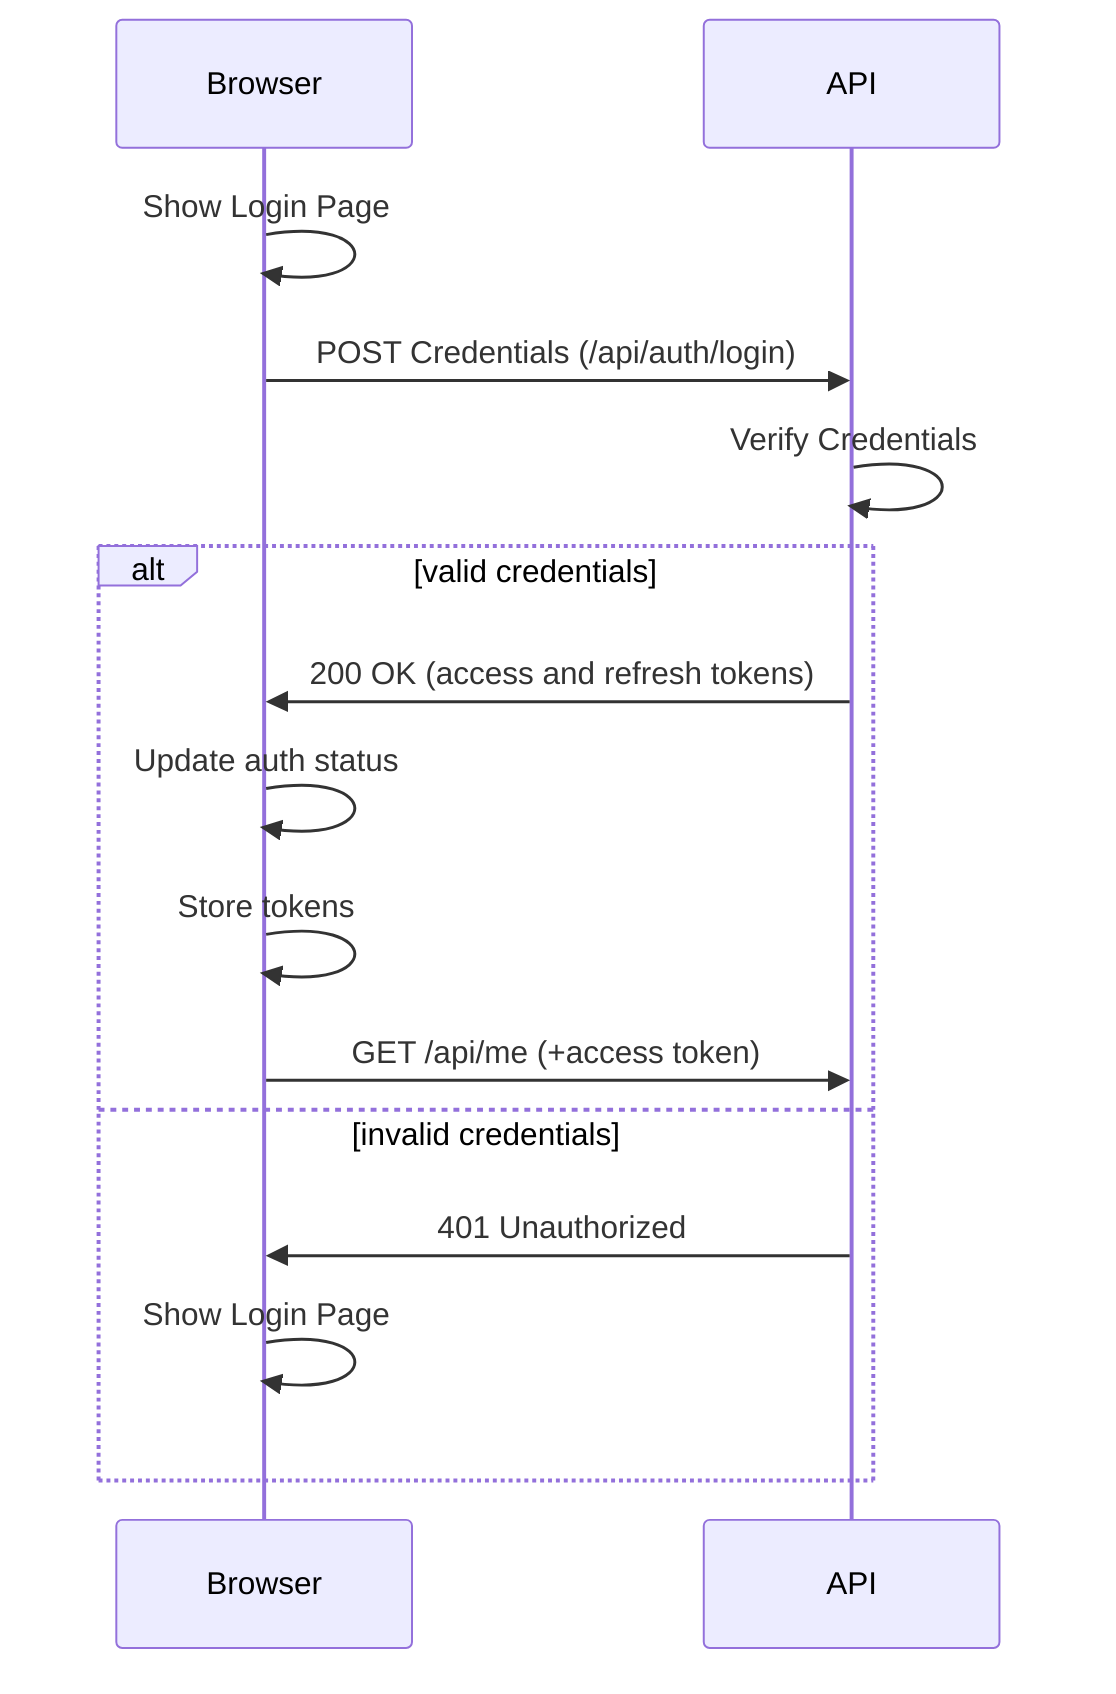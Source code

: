sequenceDiagram

Browser->>Browser: Show Login Page
Browser->>API: POST Credentials (/api/auth/login)
API->>API: Verify Credentials
alt valid credentials
    API->>Browser: 200 OK (access and refresh tokens)
    Browser->>Browser: Update auth status
    Browser->>Browser: Store tokens
    Browser->>API: GET /api/me (+access token)
else invalid credentials
    API->>Browser: 401 Unauthorized
    Browser->>Browser:Show Login Page
end